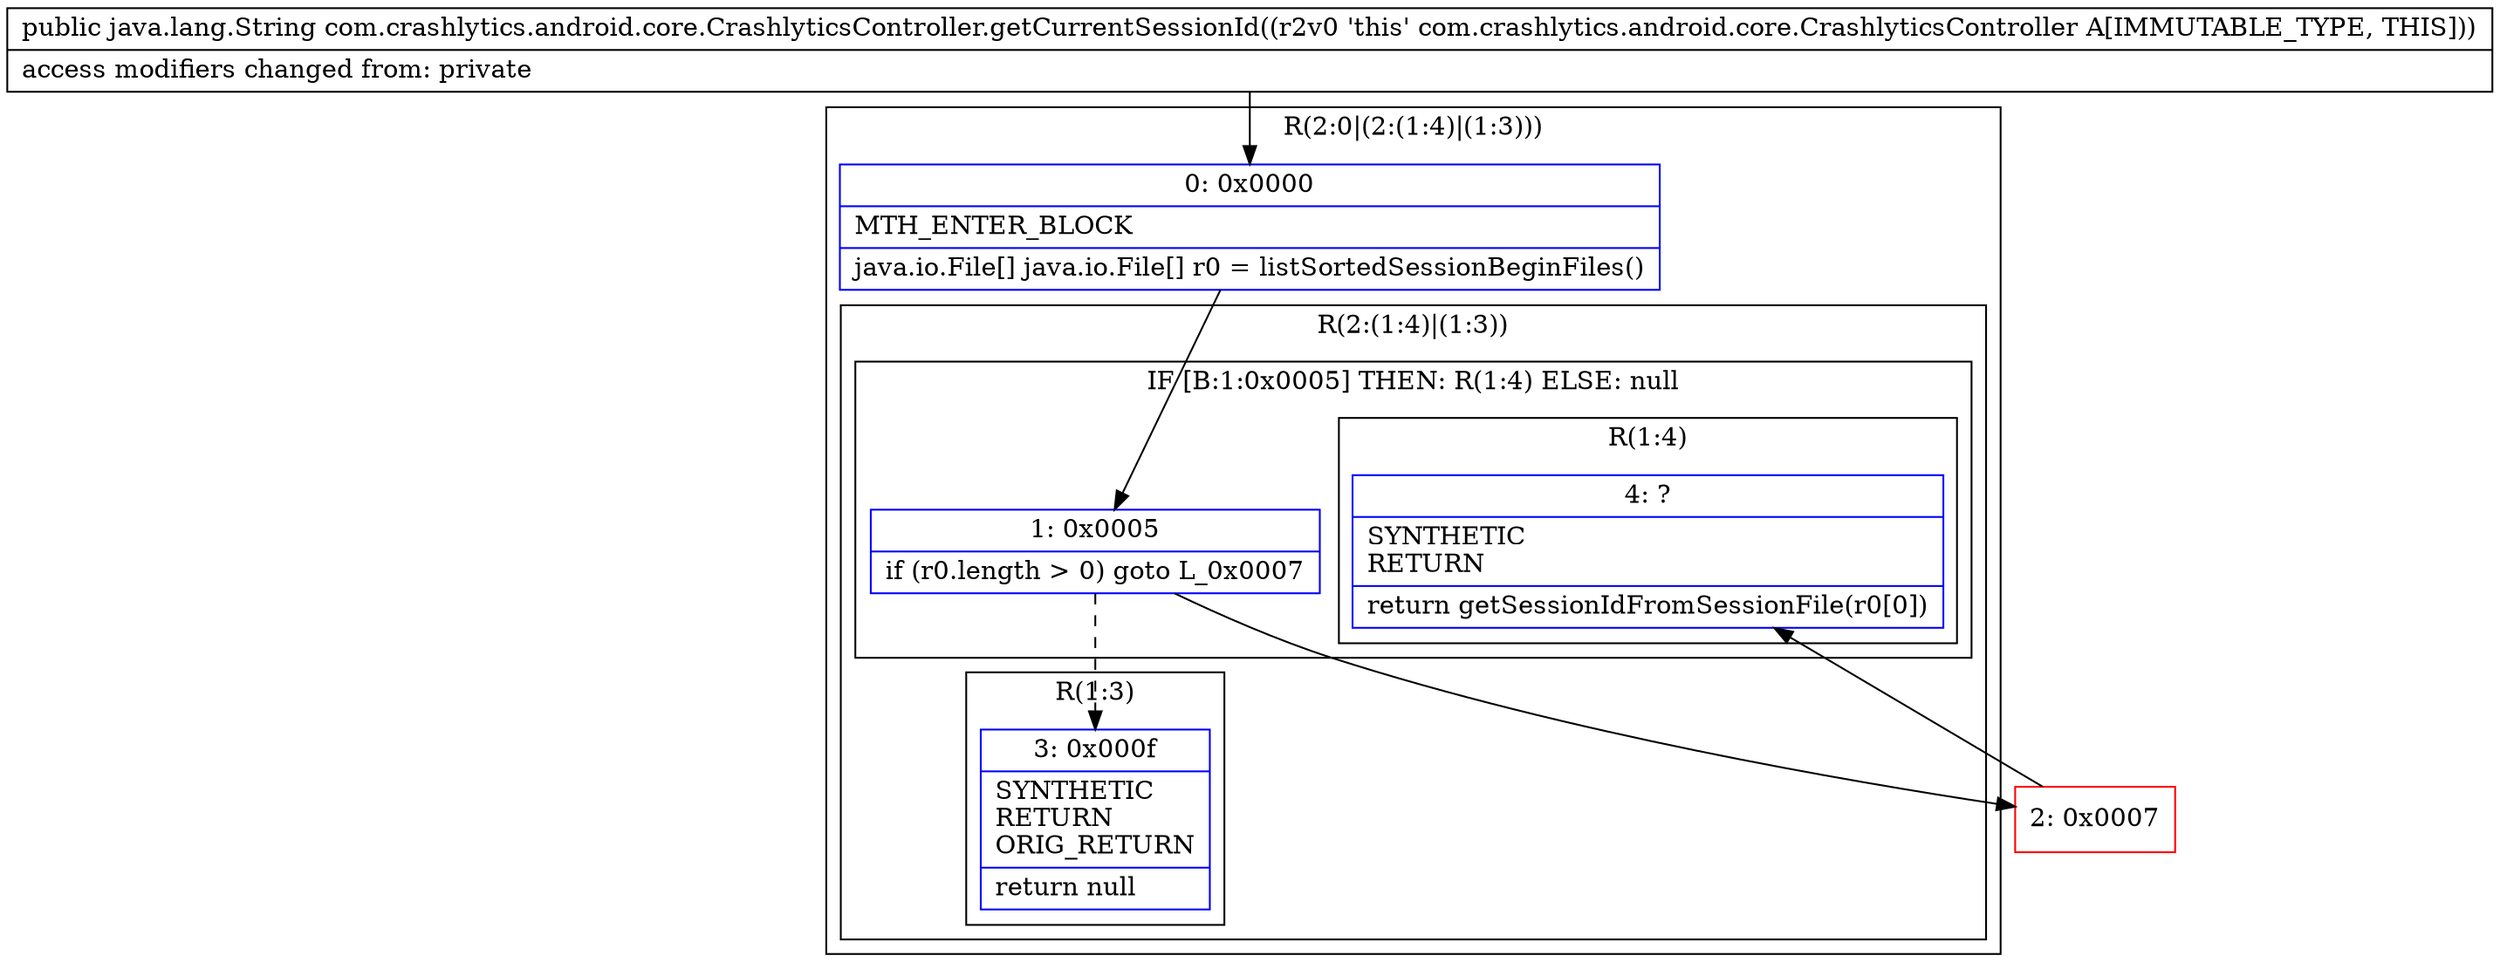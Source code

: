 digraph "CFG forcom.crashlytics.android.core.CrashlyticsController.getCurrentSessionId()Ljava\/lang\/String;" {
subgraph cluster_Region_928331150 {
label = "R(2:0|(2:(1:4)|(1:3)))";
node [shape=record,color=blue];
Node_0 [shape=record,label="{0\:\ 0x0000|MTH_ENTER_BLOCK\l|java.io.File[] java.io.File[] r0 = listSortedSessionBeginFiles()\l}"];
subgraph cluster_Region_1259679470 {
label = "R(2:(1:4)|(1:3))";
node [shape=record,color=blue];
subgraph cluster_IfRegion_1912358857 {
label = "IF [B:1:0x0005] THEN: R(1:4) ELSE: null";
node [shape=record,color=blue];
Node_1 [shape=record,label="{1\:\ 0x0005|if (r0.length \> 0) goto L_0x0007\l}"];
subgraph cluster_Region_2068933273 {
label = "R(1:4)";
node [shape=record,color=blue];
Node_4 [shape=record,label="{4\:\ ?|SYNTHETIC\lRETURN\l|return getSessionIdFromSessionFile(r0[0])\l}"];
}
}
subgraph cluster_Region_311063372 {
label = "R(1:3)";
node [shape=record,color=blue];
Node_3 [shape=record,label="{3\:\ 0x000f|SYNTHETIC\lRETURN\lORIG_RETURN\l|return null\l}"];
}
}
}
Node_2 [shape=record,color=red,label="{2\:\ 0x0007}"];
MethodNode[shape=record,label="{public java.lang.String com.crashlytics.android.core.CrashlyticsController.getCurrentSessionId((r2v0 'this' com.crashlytics.android.core.CrashlyticsController A[IMMUTABLE_TYPE, THIS]))  | access modifiers changed from: private\l}"];
MethodNode -> Node_0;
Node_0 -> Node_1;
Node_1 -> Node_2;
Node_1 -> Node_3[style=dashed];
Node_2 -> Node_4;
}

